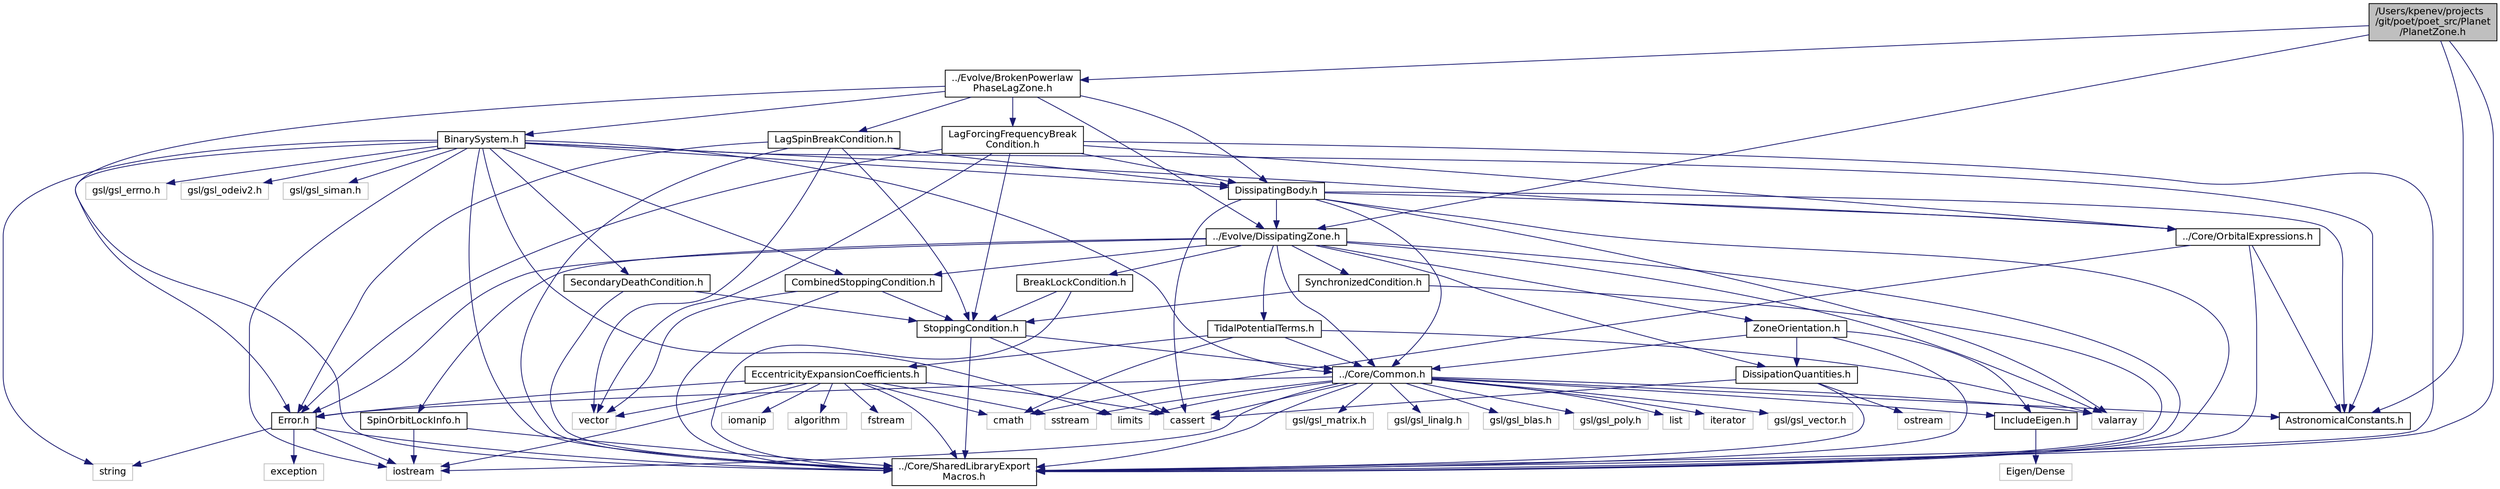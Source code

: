 digraph "/Users/kpenev/projects/git/poet/poet_src/Planet/PlanetZone.h"
{
 // INTERACTIVE_SVG=YES
  edge [fontname="Helvetica",fontsize="12",labelfontname="Helvetica",labelfontsize="12"];
  node [fontname="Helvetica",fontsize="12",shape=record];
  Node0 [label="/Users/kpenev/projects\l/git/poet/poet_src/Planet\l/PlanetZone.h",height=0.2,width=0.4,color="black", fillcolor="grey75", style="filled", fontcolor="black"];
  Node0 -> Node1 [color="midnightblue",fontsize="12",style="solid",fontname="Helvetica"];
  Node1 [label="../Core/SharedLibraryExport\lMacros.h",height=0.2,width=0.4,color="black", fillcolor="white", style="filled",URL="$SharedLibraryExportMacros_8h_source.html"];
  Node0 -> Node2 [color="midnightblue",fontsize="12",style="solid",fontname="Helvetica"];
  Node2 [label="../Evolve/DissipatingZone.h",height=0.2,width=0.4,color="black", fillcolor="white", style="filled",URL="$DissipatingZone_8h.html",tooltip="Declares a class representing one zone of a body dissipative to tidal distortions. "];
  Node2 -> Node3 [color="midnightblue",fontsize="12",style="solid",fontname="Helvetica"];
  Node3 [label="ZoneOrientation.h",height=0.2,width=0.4,color="black", fillcolor="white", style="filled",URL="$ZoneOrientation_8h.html",tooltip="Declares a class for orientations of zones of DissipatingBody objects. "];
  Node3 -> Node1 [color="midnightblue",fontsize="12",style="solid",fontname="Helvetica"];
  Node3 -> Node4 [color="midnightblue",fontsize="12",style="solid",fontname="Helvetica"];
  Node4 [label="DissipationQuantities.h",height=0.2,width=0.4,color="black", fillcolor="white", style="filled",URL="$DissipationQuantities_8h.html",tooltip="Declaration of enumerations of dissipation quantities and derivatives. "];
  Node4 -> Node1 [color="midnightblue",fontsize="12",style="solid",fontname="Helvetica"];
  Node4 -> Node5 [color="midnightblue",fontsize="12",style="solid",fontname="Helvetica"];
  Node5 [label="ostream",height=0.2,width=0.4,color="grey75", fillcolor="white", style="filled"];
  Node4 -> Node6 [color="midnightblue",fontsize="12",style="solid",fontname="Helvetica"];
  Node6 [label="cassert",height=0.2,width=0.4,color="grey75", fillcolor="white", style="filled"];
  Node3 -> Node7 [color="midnightblue",fontsize="12",style="solid",fontname="Helvetica"];
  Node7 [label="../Core/Common.h",height=0.2,width=0.4,color="black", fillcolor="white", style="filled",URL="$Core_2Common_8h.html",tooltip="Declaration of some general purpose utilities. "];
  Node7 -> Node8 [color="midnightblue",fontsize="12",style="solid",fontname="Helvetica"];
  Node8 [label="list",height=0.2,width=0.4,color="grey75", fillcolor="white", style="filled"];
  Node7 -> Node9 [color="midnightblue",fontsize="12",style="solid",fontname="Helvetica"];
  Node9 [label="valarray",height=0.2,width=0.4,color="grey75", fillcolor="white", style="filled"];
  Node7 -> Node10 [color="midnightblue",fontsize="12",style="solid",fontname="Helvetica"];
  Node10 [label="limits",height=0.2,width=0.4,color="grey75", fillcolor="white", style="filled"];
  Node7 -> Node11 [color="midnightblue",fontsize="12",style="solid",fontname="Helvetica"];
  Node11 [label="sstream",height=0.2,width=0.4,color="grey75", fillcolor="white", style="filled"];
  Node7 -> Node12 [color="midnightblue",fontsize="12",style="solid",fontname="Helvetica"];
  Node12 [label="iostream",height=0.2,width=0.4,color="grey75", fillcolor="white", style="filled"];
  Node7 -> Node13 [color="midnightblue",fontsize="12",style="solid",fontname="Helvetica"];
  Node13 [label="iterator",height=0.2,width=0.4,color="grey75", fillcolor="white", style="filled"];
  Node7 -> Node14 [color="midnightblue",fontsize="12",style="solid",fontname="Helvetica"];
  Node14 [label="gsl/gsl_vector.h",height=0.2,width=0.4,color="grey75", fillcolor="white", style="filled"];
  Node7 -> Node15 [color="midnightblue",fontsize="12",style="solid",fontname="Helvetica"];
  Node15 [label="gsl/gsl_matrix.h",height=0.2,width=0.4,color="grey75", fillcolor="white", style="filled"];
  Node7 -> Node16 [color="midnightblue",fontsize="12",style="solid",fontname="Helvetica"];
  Node16 [label="gsl/gsl_linalg.h",height=0.2,width=0.4,color="grey75", fillcolor="white", style="filled"];
  Node7 -> Node17 [color="midnightblue",fontsize="12",style="solid",fontname="Helvetica"];
  Node17 [label="gsl/gsl_blas.h",height=0.2,width=0.4,color="grey75", fillcolor="white", style="filled"];
  Node7 -> Node18 [color="midnightblue",fontsize="12",style="solid",fontname="Helvetica"];
  Node18 [label="gsl/gsl_poly.h",height=0.2,width=0.4,color="grey75", fillcolor="white", style="filled"];
  Node7 -> Node6 [color="midnightblue",fontsize="12",style="solid",fontname="Helvetica"];
  Node7 -> Node1 [color="midnightblue",fontsize="12",style="solid",fontname="Helvetica"];
  Node7 -> Node19 [color="midnightblue",fontsize="12",style="solid",fontname="Helvetica"];
  Node19 [label="Error.h",height=0.2,width=0.4,color="black", fillcolor="white", style="filled",URL="$Error_8h.html",tooltip="Defines the exception hierarchy used by this code. "];
  Node19 -> Node1 [color="midnightblue",fontsize="12",style="solid",fontname="Helvetica"];
  Node19 -> Node12 [color="midnightblue",fontsize="12",style="solid",fontname="Helvetica"];
  Node19 -> Node20 [color="midnightblue",fontsize="12",style="solid",fontname="Helvetica"];
  Node20 [label="exception",height=0.2,width=0.4,color="grey75", fillcolor="white", style="filled"];
  Node19 -> Node21 [color="midnightblue",fontsize="12",style="solid",fontname="Helvetica"];
  Node21 [label="string",height=0.2,width=0.4,color="grey75", fillcolor="white", style="filled"];
  Node7 -> Node22 [color="midnightblue",fontsize="12",style="solid",fontname="Helvetica"];
  Node22 [label="AstronomicalConstants.h",height=0.2,width=0.4,color="black", fillcolor="white", style="filled",URL="$AstronomicalConstants_8h.html",tooltip="Defines various astronomical constants. "];
  Node7 -> Node23 [color="midnightblue",fontsize="12",style="solid",fontname="Helvetica"];
  Node23 [label="IncludeEigen.h",height=0.2,width=0.4,color="black", fillcolor="white", style="filled",URL="$IncludeEigen_8h_source.html"];
  Node23 -> Node24 [color="midnightblue",fontsize="12",style="solid",fontname="Helvetica"];
  Node24 [label="Eigen/Dense",height=0.2,width=0.4,color="grey75", fillcolor="white", style="filled"];
  Node3 -> Node23 [color="midnightblue",fontsize="12",style="solid",fontname="Helvetica"];
  Node2 -> Node1 [color="midnightblue",fontsize="12",style="solid",fontname="Helvetica"];
  Node2 -> Node19 [color="midnightblue",fontsize="12",style="solid",fontname="Helvetica"];
  Node2 -> Node25 [color="midnightblue",fontsize="12",style="solid",fontname="Helvetica"];
  Node25 [label="TidalPotentialTerms.h",height=0.2,width=0.4,color="black", fillcolor="white", style="filled",URL="$TidalPotentialTerms_8h.html",tooltip="Declare an interface for evaluating the expansion of the tidal potential. "];
  Node25 -> Node26 [color="midnightblue",fontsize="12",style="solid",fontname="Helvetica"];
  Node26 [label="cmath",height=0.2,width=0.4,color="grey75", fillcolor="white", style="filled"];
  Node25 -> Node9 [color="midnightblue",fontsize="12",style="solid",fontname="Helvetica"];
  Node25 -> Node27 [color="midnightblue",fontsize="12",style="solid",fontname="Helvetica"];
  Node27 [label="EccentricityExpansionCoefficients.h",height=0.2,width=0.4,color="black", fillcolor="white", style="filled",URL="$EccentricityExpansionCoefficients_8h.html",tooltip="Declares a class which provides the [  coefficients]{InclinationEccentricity_pms1}. "];
  Node27 -> Node1 [color="midnightblue",fontsize="12",style="solid",fontname="Helvetica"];
  Node27 -> Node19 [color="midnightblue",fontsize="12",style="solid",fontname="Helvetica"];
  Node27 -> Node28 [color="midnightblue",fontsize="12",style="solid",fontname="Helvetica"];
  Node28 [label="vector",height=0.2,width=0.4,color="grey75", fillcolor="white", style="filled"];
  Node27 -> Node29 [color="midnightblue",fontsize="12",style="solid",fontname="Helvetica"];
  Node29 [label="fstream",height=0.2,width=0.4,color="grey75", fillcolor="white", style="filled"];
  Node27 -> Node30 [color="midnightblue",fontsize="12",style="solid",fontname="Helvetica"];
  Node30 [label="iomanip",height=0.2,width=0.4,color="grey75", fillcolor="white", style="filled"];
  Node27 -> Node26 [color="midnightblue",fontsize="12",style="solid",fontname="Helvetica"];
  Node27 -> Node12 [color="midnightblue",fontsize="12",style="solid",fontname="Helvetica"];
  Node27 -> Node11 [color="midnightblue",fontsize="12",style="solid",fontname="Helvetica"];
  Node27 -> Node6 [color="midnightblue",fontsize="12",style="solid",fontname="Helvetica"];
  Node27 -> Node31 [color="midnightblue",fontsize="12",style="solid",fontname="Helvetica"];
  Node31 [label="algorithm",height=0.2,width=0.4,color="grey75", fillcolor="white", style="filled"];
  Node25 -> Node7 [color="midnightblue",fontsize="12",style="solid",fontname="Helvetica"];
  Node2 -> Node4 [color="midnightblue",fontsize="12",style="solid",fontname="Helvetica"];
  Node2 -> Node32 [color="midnightblue",fontsize="12",style="solid",fontname="Helvetica"];
  Node32 [label="SpinOrbitLockInfo.h",height=0.2,width=0.4,color="black", fillcolor="white", style="filled",URL="$SpinOrbitLockInfo_8h.html",tooltip="Defines the SpinOrbitLockInfo class. "];
  Node32 -> Node1 [color="midnightblue",fontsize="12",style="solid",fontname="Helvetica"];
  Node32 -> Node12 [color="midnightblue",fontsize="12",style="solid",fontname="Helvetica"];
  Node2 -> Node33 [color="midnightblue",fontsize="12",style="solid",fontname="Helvetica"];
  Node33 [label="CombinedStoppingCondition.h",height=0.2,width=0.4,color="black", fillcolor="white", style="filled",URL="$CombinedStoppingCondition_8h.html",tooltip="Declares a class for a stopping condition that combines other stopping conditions. "];
  Node33 -> Node1 [color="midnightblue",fontsize="12",style="solid",fontname="Helvetica"];
  Node33 -> Node34 [color="midnightblue",fontsize="12",style="solid",fontname="Helvetica"];
  Node34 [label="StoppingCondition.h",height=0.2,width=0.4,color="black", fillcolor="white", style="filled",URL="$StoppingCondition_8h.html",tooltip="Defines the various stopping conditions needed by OrbitSolver. "];
  Node34 -> Node1 [color="midnightblue",fontsize="12",style="solid",fontname="Helvetica"];
  Node34 -> Node7 [color="midnightblue",fontsize="12",style="solid",fontname="Helvetica"];
  Node34 -> Node6 [color="midnightblue",fontsize="12",style="solid",fontname="Helvetica"];
  Node33 -> Node28 [color="midnightblue",fontsize="12",style="solid",fontname="Helvetica"];
  Node2 -> Node35 [color="midnightblue",fontsize="12",style="solid",fontname="Helvetica"];
  Node35 [label="BreakLockCondition.h",height=0.2,width=0.4,color="black", fillcolor="white", style="filled",URL="$BreakLockCondition_8h.html",tooltip="Declares a class for a stopping condition monitoring when a locked zone loses the lock..."];
  Node35 -> Node1 [color="midnightblue",fontsize="12",style="solid",fontname="Helvetica"];
  Node35 -> Node34 [color="midnightblue",fontsize="12",style="solid",fontname="Helvetica"];
  Node2 -> Node36 [color="midnightblue",fontsize="12",style="solid",fontname="Helvetica"];
  Node36 [label="SynchronizedCondition.h",height=0.2,width=0.4,color="black", fillcolor="white", style="filled",URL="$SynchronizedCondition_8h.html",tooltip="Declares a stopping condition monitoring spin-orbit synchronization. "];
  Node36 -> Node1 [color="midnightblue",fontsize="12",style="solid",fontname="Helvetica"];
  Node36 -> Node34 [color="midnightblue",fontsize="12",style="solid",fontname="Helvetica"];
  Node2 -> Node7 [color="midnightblue",fontsize="12",style="solid",fontname="Helvetica"];
  Node2 -> Node9 [color="midnightblue",fontsize="12",style="solid",fontname="Helvetica"];
  Node0 -> Node22 [color="midnightblue",fontsize="12",style="solid",fontname="Helvetica"];
  Node0 -> Node37 [color="midnightblue",fontsize="12",style="solid",fontname="Helvetica"];
  Node37 [label="../Evolve/BrokenPowerlaw\lPhaseLagZone.h",height=0.2,width=0.4,color="black", fillcolor="white", style="filled",URL="$BrokenPowerlawPhaseLagZone_8h.html",tooltip="Declares the class that provides the phase lag function to DissipatingZone objects. "];
  Node37 -> Node1 [color="midnightblue",fontsize="12",style="solid",fontname="Helvetica"];
  Node37 -> Node2 [color="midnightblue",fontsize="12",style="solid",fontname="Helvetica"];
  Node37 -> Node38 [color="midnightblue",fontsize="12",style="solid",fontname="Helvetica"];
  Node38 [label="DissipatingBody.h",height=0.2,width=0.4,color="black", fillcolor="white", style="filled",URL="$DissipatingBody_8h.html",tooltip="Declares the DissipatingBody class. "];
  Node38 -> Node1 [color="midnightblue",fontsize="12",style="solid",fontname="Helvetica"];
  Node38 -> Node2 [color="midnightblue",fontsize="12",style="solid",fontname="Helvetica"];
  Node38 -> Node39 [color="midnightblue",fontsize="12",style="solid",fontname="Helvetica"];
  Node39 [label="../Core/OrbitalExpressions.h",height=0.2,width=0.4,color="black", fillcolor="white", style="filled",URL="$OrbitalExpressions_8h.html",tooltip="A collection of functions which calculate various quantities for two body orbits. ..."];
  Node39 -> Node1 [color="midnightblue",fontsize="12",style="solid",fontname="Helvetica"];
  Node39 -> Node26 [color="midnightblue",fontsize="12",style="solid",fontname="Helvetica"];
  Node39 -> Node22 [color="midnightblue",fontsize="12",style="solid",fontname="Helvetica"];
  Node38 -> Node22 [color="midnightblue",fontsize="12",style="solid",fontname="Helvetica"];
  Node38 -> Node7 [color="midnightblue",fontsize="12",style="solid",fontname="Helvetica"];
  Node38 -> Node9 [color="midnightblue",fontsize="12",style="solid",fontname="Helvetica"];
  Node38 -> Node6 [color="midnightblue",fontsize="12",style="solid",fontname="Helvetica"];
  Node37 -> Node40 [color="midnightblue",fontsize="12",style="solid",fontname="Helvetica"];
  Node40 [label="BinarySystem.h",height=0.2,width=0.4,color="black", fillcolor="white", style="filled",URL="$BinarySystem_8h.html",tooltip="Defines the BinarySystem class. "];
  Node40 -> Node1 [color="midnightblue",fontsize="12",style="solid",fontname="Helvetica"];
  Node40 -> Node38 [color="midnightblue",fontsize="12",style="solid",fontname="Helvetica"];
  Node40 -> Node33 [color="midnightblue",fontsize="12",style="solid",fontname="Helvetica"];
  Node40 -> Node41 [color="midnightblue",fontsize="12",style="solid",fontname="Helvetica"];
  Node41 [label="SecondaryDeathCondition.h",height=0.2,width=0.4,color="black", fillcolor="white", style="filled",URL="$SecondaryDeathCondition_8h.html",tooltip="Declares a stopping condition class monitoring for the death of the secondary object. "];
  Node41 -> Node1 [color="midnightblue",fontsize="12",style="solid",fontname="Helvetica"];
  Node41 -> Node34 [color="midnightblue",fontsize="12",style="solid",fontname="Helvetica"];
  Node40 -> Node22 [color="midnightblue",fontsize="12",style="solid",fontname="Helvetica"];
  Node40 -> Node7 [color="midnightblue",fontsize="12",style="solid",fontname="Helvetica"];
  Node40 -> Node39 [color="midnightblue",fontsize="12",style="solid",fontname="Helvetica"];
  Node40 -> Node19 [color="midnightblue",fontsize="12",style="solid",fontname="Helvetica"];
  Node40 -> Node42 [color="midnightblue",fontsize="12",style="solid",fontname="Helvetica"];
  Node42 [label="gsl/gsl_errno.h",height=0.2,width=0.4,color="grey75", fillcolor="white", style="filled"];
  Node40 -> Node43 [color="midnightblue",fontsize="12",style="solid",fontname="Helvetica"];
  Node43 [label="gsl/gsl_odeiv2.h",height=0.2,width=0.4,color="grey75", fillcolor="white", style="filled"];
  Node40 -> Node44 [color="midnightblue",fontsize="12",style="solid",fontname="Helvetica"];
  Node44 [label="gsl/gsl_siman.h",height=0.2,width=0.4,color="grey75", fillcolor="white", style="filled"];
  Node40 -> Node21 [color="midnightblue",fontsize="12",style="solid",fontname="Helvetica"];
  Node40 -> Node10 [color="midnightblue",fontsize="12",style="solid",fontname="Helvetica"];
  Node40 -> Node12 [color="midnightblue",fontsize="12",style="solid",fontname="Helvetica"];
  Node37 -> Node45 [color="midnightblue",fontsize="12",style="solid",fontname="Helvetica"];
  Node45 [label="LagForcingFrequencyBreak\lCondition.h",height=0.2,width=0.4,color="black", fillcolor="white", style="filled",URL="$LagForcingFrequencyBreakCondition_8h.html",tooltip="Declares a stopping condition satisfied when a forcing frequency reaches a critical value..."];
  Node45 -> Node1 [color="midnightblue",fontsize="12",style="solid",fontname="Helvetica"];
  Node45 -> Node34 [color="midnightblue",fontsize="12",style="solid",fontname="Helvetica"];
  Node45 -> Node38 [color="midnightblue",fontsize="12",style="solid",fontname="Helvetica"];
  Node45 -> Node39 [color="midnightblue",fontsize="12",style="solid",fontname="Helvetica"];
  Node45 -> Node19 [color="midnightblue",fontsize="12",style="solid",fontname="Helvetica"];
  Node45 -> Node28 [color="midnightblue",fontsize="12",style="solid",fontname="Helvetica"];
  Node37 -> Node46 [color="midnightblue",fontsize="12",style="solid",fontname="Helvetica"];
  Node46 [label="LagSpinBreakCondition.h",height=0.2,width=0.4,color="black", fillcolor="white", style="filled",URL="$LagSpinBreakCondition_8h.html",tooltip="Declares a stopping condition monitoring for critical spin frequencies. "];
  Node46 -> Node1 [color="midnightblue",fontsize="12",style="solid",fontname="Helvetica"];
  Node46 -> Node34 [color="midnightblue",fontsize="12",style="solid",fontname="Helvetica"];
  Node46 -> Node38 [color="midnightblue",fontsize="12",style="solid",fontname="Helvetica"];
  Node46 -> Node19 [color="midnightblue",fontsize="12",style="solid",fontname="Helvetica"];
  Node46 -> Node28 [color="midnightblue",fontsize="12",style="solid",fontname="Helvetica"];
}

